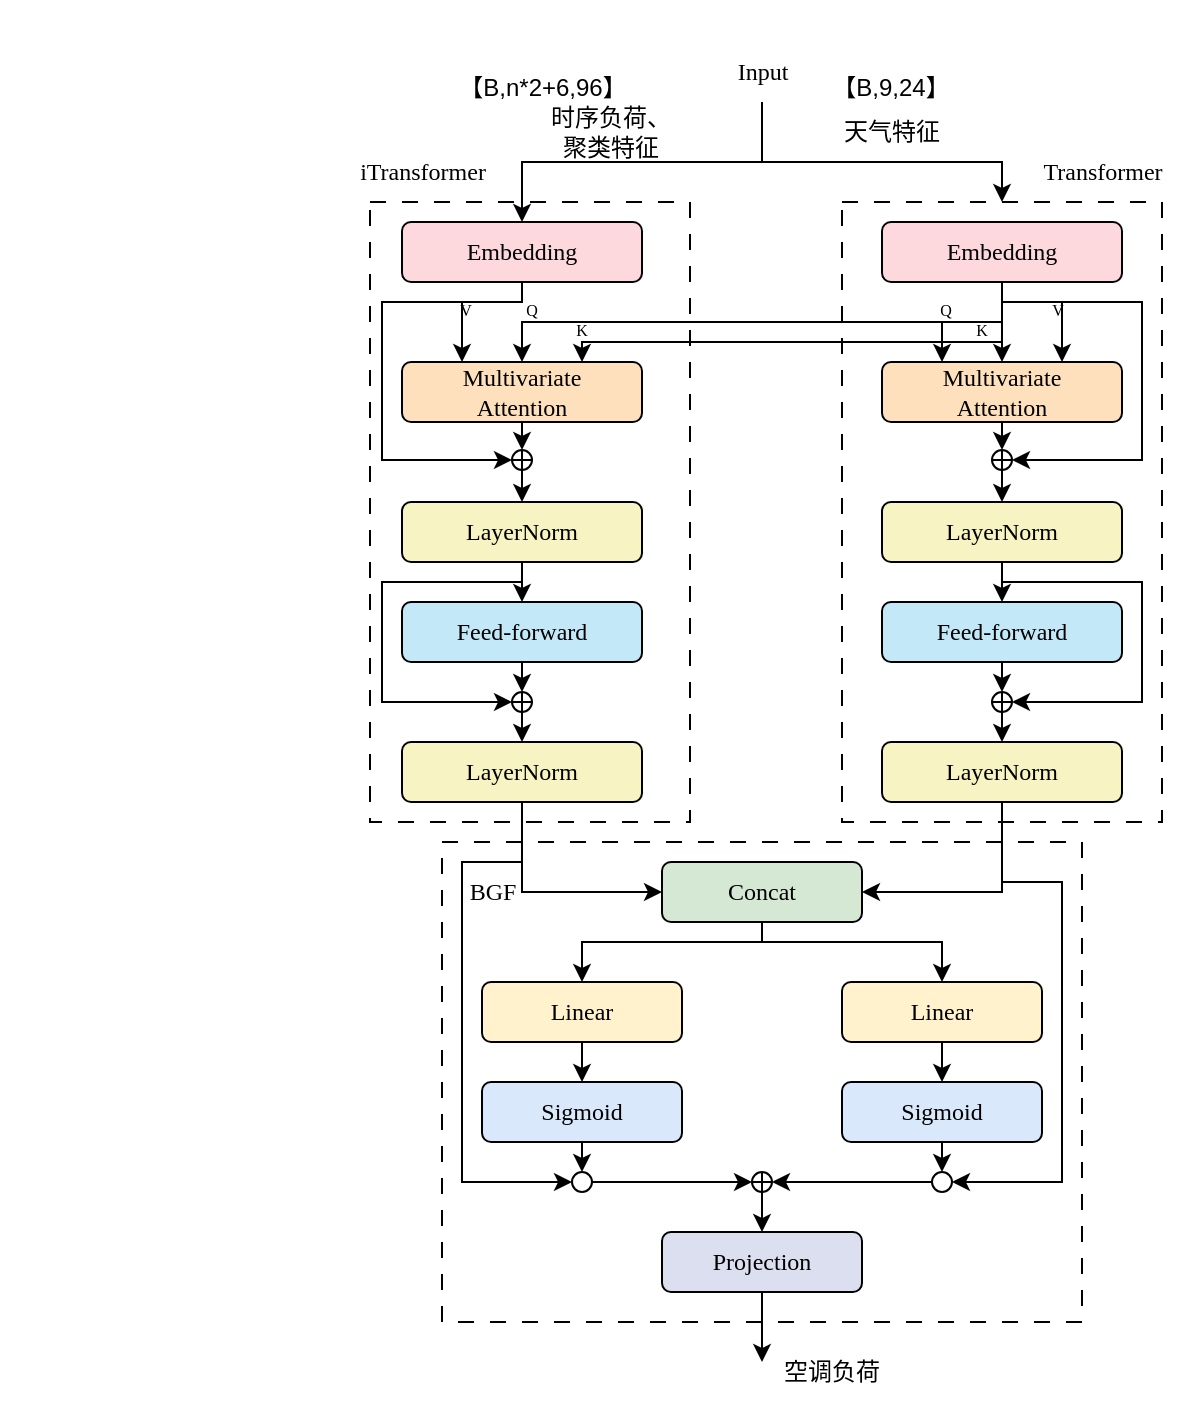 <mxfile version="27.0.9">
  <diagram name="第 1 页" id="uf2G0VHoQpsLAO8b5Om1">
    <mxGraphModel dx="1684" dy="1024" grid="1" gridSize="10" guides="1" tooltips="1" connect="1" arrows="1" fold="1" page="1" pageScale="1" pageWidth="827" pageHeight="1169" math="0" shadow="0">
      <root>
        <mxCell id="0" />
        <mxCell id="1" parent="0" />
        <mxCell id="N_VXpAQUlRJcOLDXrWf4-64" value="" style="rounded=0;whiteSpace=wrap;html=1;fillColor=none;dashed=1;dashPattern=8 8;fontFamily=Times New Roman;" vertex="1" parent="1">
          <mxGeometry x="220" y="420" width="320" height="240" as="geometry" />
        </mxCell>
        <mxCell id="N_VXpAQUlRJcOLDXrWf4-4" value="" style="rounded=0;whiteSpace=wrap;html=1;fillColor=none;dashed=1;dashPattern=8 8;fontFamily=Times New Roman;" vertex="1" parent="1">
          <mxGeometry x="184" y="100" width="160" height="310" as="geometry" />
        </mxCell>
        <mxCell id="N_VXpAQUlRJcOLDXrWf4-1" value="Embedding" style="rounded=1;whiteSpace=wrap;html=1;fillColor=light-dark(#fdd8dc, #ededed);fontFamily=Times New Roman;" vertex="1" parent="1">
          <mxGeometry x="200" y="110" width="120" height="30" as="geometry" />
        </mxCell>
        <mxCell id="N_VXpAQUlRJcOLDXrWf4-2" value="" style="endArrow=classic;html=1;rounded=0;entryX=0.5;entryY=0;entryDx=0;entryDy=0;fontFamily=Times New Roman;" edge="1" parent="1" target="N_VXpAQUlRJcOLDXrWf4-1">
          <mxGeometry width="50" height="50" relative="1" as="geometry">
            <mxPoint x="380" y="50" as="sourcePoint" />
            <mxPoint x="350" y="110" as="targetPoint" />
            <Array as="points">
              <mxPoint x="380" y="80" />
              <mxPoint x="320" y="80" />
              <mxPoint x="260" y="80" />
            </Array>
          </mxGeometry>
        </mxCell>
        <mxCell id="N_VXpAQUlRJcOLDXrWf4-12" value="Multivariate&lt;div&gt;Attention&lt;/div&gt;" style="rounded=1;whiteSpace=wrap;html=1;fillColor=light-dark(#ffe0bd, #ededed);fontFamily=Times New Roman;" vertex="1" parent="1">
          <mxGeometry x="200" y="180" width="120" height="30" as="geometry" />
        </mxCell>
        <mxCell id="N_VXpAQUlRJcOLDXrWf4-17" value="" style="endArrow=classic;html=1;rounded=0;entryX=0.25;entryY=0;entryDx=0;entryDy=0;fontFamily=Times New Roman;" edge="1" parent="1" target="N_VXpAQUlRJcOLDXrWf4-12">
          <mxGeometry width="50" height="50" relative="1" as="geometry">
            <mxPoint x="260" y="140" as="sourcePoint" />
            <mxPoint x="340" y="210" as="targetPoint" />
            <Array as="points">
              <mxPoint x="260" y="150" />
              <mxPoint x="250" y="150" />
              <mxPoint x="230" y="150" />
            </Array>
          </mxGeometry>
        </mxCell>
        <mxCell id="N_VXpAQUlRJcOLDXrWf4-18" value="&lt;span style=&quot;font-size: 8px;&quot;&gt;V&lt;/span&gt;" style="text;html=1;align=center;verticalAlign=middle;whiteSpace=wrap;rounded=0;fontFamily=Times New Roman;" vertex="1" parent="1">
          <mxGeometry x="227" y="148" width="10" height="10" as="geometry" />
        </mxCell>
        <mxCell id="N_VXpAQUlRJcOLDXrWf4-19" value="&lt;span style=&quot;font-size: 8px;&quot;&gt;K&lt;/span&gt;" style="text;html=1;align=center;verticalAlign=middle;whiteSpace=wrap;rounded=0;fontFamily=Times New Roman;" vertex="1" parent="1">
          <mxGeometry x="285" y="158" width="10" height="10" as="geometry" />
        </mxCell>
        <mxCell id="N_VXpAQUlRJcOLDXrWf4-20" value="&lt;font style=&quot;font-size: 8px;&quot;&gt;Q&lt;/font&gt;" style="text;html=1;align=center;verticalAlign=middle;whiteSpace=wrap;rounded=0;fontFamily=Times New Roman;" vertex="1" parent="1">
          <mxGeometry x="260" y="148" width="10" height="10" as="geometry" />
        </mxCell>
        <mxCell id="N_VXpAQUlRJcOLDXrWf4-21" value="LayerNorm" style="rounded=1;whiteSpace=wrap;html=1;fillColor=light-dark(#f7f3c2, #ededed);fontFamily=Times New Roman;" vertex="1" parent="1">
          <mxGeometry x="200" y="250" width="120" height="30" as="geometry" />
        </mxCell>
        <mxCell id="N_VXpAQUlRJcOLDXrWf4-25" value="" style="group;fontFamily=Times New Roman;" vertex="1" connectable="0" parent="1">
          <mxGeometry x="255" y="224" width="10" height="10" as="geometry" />
        </mxCell>
        <mxCell id="N_VXpAQUlRJcOLDXrWf4-22" value="" style="ellipse;whiteSpace=wrap;html=1;aspect=fixed;fillColor=none;fontFamily=Times New Roman;" vertex="1" parent="N_VXpAQUlRJcOLDXrWf4-25">
          <mxGeometry width="10" height="10" as="geometry" />
        </mxCell>
        <mxCell id="N_VXpAQUlRJcOLDXrWf4-23" value="" style="endArrow=none;html=1;rounded=0;exitX=0;exitY=0.5;exitDx=0;exitDy=0;fontFamily=Times New Roman;" edge="1" parent="N_VXpAQUlRJcOLDXrWf4-25" source="N_VXpAQUlRJcOLDXrWf4-22">
          <mxGeometry width="50" height="50" relative="1" as="geometry">
            <mxPoint x="62.5" y="20" as="sourcePoint" />
            <mxPoint x="10" y="5" as="targetPoint" />
          </mxGeometry>
        </mxCell>
        <mxCell id="N_VXpAQUlRJcOLDXrWf4-24" value="" style="endArrow=none;html=1;rounded=0;entryX=0.5;entryY=0;entryDx=0;entryDy=0;exitX=0.5;exitY=1;exitDx=0;exitDy=0;fontFamily=Times New Roman;" edge="1" parent="N_VXpAQUlRJcOLDXrWf4-25" source="N_VXpAQUlRJcOLDXrWf4-22" target="N_VXpAQUlRJcOLDXrWf4-22">
          <mxGeometry width="50" height="50" relative="1" as="geometry">
            <mxPoint x="62.5" y="20" as="sourcePoint" />
            <mxPoint x="75" y="7.5" as="targetPoint" />
          </mxGeometry>
        </mxCell>
        <mxCell id="N_VXpAQUlRJcOLDXrWf4-26" value="" style="endArrow=classic;html=1;rounded=0;exitX=0.5;exitY=1;exitDx=0;exitDy=0;entryX=0.5;entryY=0;entryDx=0;entryDy=0;fontFamily=Times New Roman;" edge="1" parent="1" source="N_VXpAQUlRJcOLDXrWf4-12" target="N_VXpAQUlRJcOLDXrWf4-22">
          <mxGeometry width="50" height="50" relative="1" as="geometry">
            <mxPoint x="290" y="260" as="sourcePoint" />
            <mxPoint x="340" y="210" as="targetPoint" />
          </mxGeometry>
        </mxCell>
        <mxCell id="N_VXpAQUlRJcOLDXrWf4-27" value="" style="endArrow=classic;html=1;rounded=0;exitX=0.5;exitY=1;exitDx=0;exitDy=0;entryX=0.5;entryY=0;entryDx=0;entryDy=0;fontFamily=Times New Roman;" edge="1" parent="1" source="N_VXpAQUlRJcOLDXrWf4-22" target="N_VXpAQUlRJcOLDXrWf4-21">
          <mxGeometry width="50" height="50" relative="1" as="geometry">
            <mxPoint x="290" y="260" as="sourcePoint" />
            <mxPoint x="340" y="210" as="targetPoint" />
          </mxGeometry>
        </mxCell>
        <mxCell id="N_VXpAQUlRJcOLDXrWf4-28" value="" style="endArrow=classic;html=1;rounded=0;entryX=0;entryY=0.5;entryDx=0;entryDy=0;fontFamily=Times New Roman;" edge="1" parent="1" target="N_VXpAQUlRJcOLDXrWf4-22">
          <mxGeometry width="50" height="50" relative="1" as="geometry">
            <mxPoint x="260" y="140" as="sourcePoint" />
            <mxPoint x="340" y="210" as="targetPoint" />
            <Array as="points">
              <mxPoint x="260" y="150" />
              <mxPoint x="190" y="150" />
              <mxPoint x="190" y="229" />
            </Array>
          </mxGeometry>
        </mxCell>
        <mxCell id="N_VXpAQUlRJcOLDXrWf4-29" value="Feed-forward" style="rounded=1;whiteSpace=wrap;html=1;fillColor=light-dark(#c3e8f8, #ededed);fontFamily=Times New Roman;" vertex="1" parent="1">
          <mxGeometry x="200" y="300" width="120" height="30" as="geometry" />
        </mxCell>
        <mxCell id="N_VXpAQUlRJcOLDXrWf4-30" value="LayerNorm" style="rounded=1;whiteSpace=wrap;html=1;fillColor=light-dark(#f7f3c2, #ededed);fontFamily=Times New Roman;" vertex="1" parent="1">
          <mxGeometry x="200" y="370" width="120" height="30" as="geometry" />
        </mxCell>
        <mxCell id="N_VXpAQUlRJcOLDXrWf4-31" value="" style="endArrow=classic;html=1;rounded=0;exitX=0.5;exitY=1;exitDx=0;exitDy=0;fontFamily=Times New Roman;" edge="1" parent="1" source="N_VXpAQUlRJcOLDXrWf4-21" target="N_VXpAQUlRJcOLDXrWf4-29">
          <mxGeometry width="50" height="50" relative="1" as="geometry">
            <mxPoint x="290" y="260" as="sourcePoint" />
            <mxPoint x="340" y="210" as="targetPoint" />
          </mxGeometry>
        </mxCell>
        <mxCell id="N_VXpAQUlRJcOLDXrWf4-34" value="" style="group;fontFamily=Times New Roman;" vertex="1" connectable="0" parent="1">
          <mxGeometry x="255" y="345" width="10" height="10" as="geometry" />
        </mxCell>
        <mxCell id="N_VXpAQUlRJcOLDXrWf4-35" value="" style="ellipse;whiteSpace=wrap;html=1;aspect=fixed;fillColor=none;fontFamily=Times New Roman;" vertex="1" parent="N_VXpAQUlRJcOLDXrWf4-34">
          <mxGeometry width="10" height="10" as="geometry" />
        </mxCell>
        <mxCell id="N_VXpAQUlRJcOLDXrWf4-36" value="" style="endArrow=none;html=1;rounded=0;exitX=0;exitY=0.5;exitDx=0;exitDy=0;fontFamily=Times New Roman;" edge="1" parent="N_VXpAQUlRJcOLDXrWf4-34" source="N_VXpAQUlRJcOLDXrWf4-35">
          <mxGeometry width="50" height="50" relative="1" as="geometry">
            <mxPoint x="62.5" y="20" as="sourcePoint" />
            <mxPoint x="10" y="5" as="targetPoint" />
          </mxGeometry>
        </mxCell>
        <mxCell id="N_VXpAQUlRJcOLDXrWf4-37" value="" style="endArrow=none;html=1;rounded=0;entryX=0.5;entryY=0;entryDx=0;entryDy=0;exitX=0.5;exitY=1;exitDx=0;exitDy=0;fontFamily=Times New Roman;" edge="1" parent="N_VXpAQUlRJcOLDXrWf4-34" source="N_VXpAQUlRJcOLDXrWf4-35" target="N_VXpAQUlRJcOLDXrWf4-35">
          <mxGeometry width="50" height="50" relative="1" as="geometry">
            <mxPoint x="62.5" y="20" as="sourcePoint" />
            <mxPoint x="75" y="7.5" as="targetPoint" />
          </mxGeometry>
        </mxCell>
        <mxCell id="N_VXpAQUlRJcOLDXrWf4-39" value="" style="endArrow=classic;html=1;rounded=0;entryX=0.5;entryY=0;entryDx=0;entryDy=0;exitX=0.5;exitY=1;exitDx=0;exitDy=0;fontFamily=Times New Roman;" edge="1" parent="1" source="N_VXpAQUlRJcOLDXrWf4-35" target="N_VXpAQUlRJcOLDXrWf4-30">
          <mxGeometry width="50" height="50" relative="1" as="geometry">
            <mxPoint x="260" y="360" as="sourcePoint" />
            <mxPoint x="260" y="360" as="targetPoint" />
          </mxGeometry>
        </mxCell>
        <mxCell id="N_VXpAQUlRJcOLDXrWf4-45" value="" style="endArrow=classic;html=1;rounded=0;entryX=0.5;entryY=0;entryDx=0;entryDy=0;exitX=0.5;exitY=1;exitDx=0;exitDy=0;fontFamily=Times New Roman;" edge="1" parent="1" source="N_VXpAQUlRJcOLDXrWf4-29" target="N_VXpAQUlRJcOLDXrWf4-35">
          <mxGeometry width="50" height="50" relative="1" as="geometry">
            <mxPoint x="340" y="350" as="sourcePoint" />
            <mxPoint x="340" y="365" as="targetPoint" />
          </mxGeometry>
        </mxCell>
        <mxCell id="N_VXpAQUlRJcOLDXrWf4-46" value="" style="endArrow=classic;html=1;rounded=0;exitX=0.5;exitY=1;exitDx=0;exitDy=0;entryX=0;entryY=0.5;entryDx=0;entryDy=0;fontFamily=Times New Roman;" edge="1" parent="1" source="N_VXpAQUlRJcOLDXrWf4-21" target="N_VXpAQUlRJcOLDXrWf4-35">
          <mxGeometry width="50" height="50" relative="1" as="geometry">
            <mxPoint x="210" y="310" as="sourcePoint" />
            <mxPoint x="260" y="260" as="targetPoint" />
            <Array as="points">
              <mxPoint x="260" y="290" />
              <mxPoint x="190" y="290" />
              <mxPoint x="190" y="350" />
            </Array>
          </mxGeometry>
        </mxCell>
        <mxCell id="N_VXpAQUlRJcOLDXrWf4-48" value="Concat" style="rounded=1;whiteSpace=wrap;html=1;fillColor=#d5e8d4;fontFamily=Times New Roman;strokeColor=#000000;" vertex="1" parent="1">
          <mxGeometry x="330" y="430" width="100" height="30" as="geometry" />
        </mxCell>
        <mxCell id="N_VXpAQUlRJcOLDXrWf4-49" value="" style="endArrow=classic;html=1;rounded=0;exitX=0.5;exitY=1;exitDx=0;exitDy=0;entryX=0;entryY=0.5;entryDx=0;entryDy=0;" edge="1" parent="1" source="N_VXpAQUlRJcOLDXrWf4-30" target="N_VXpAQUlRJcOLDXrWf4-48">
          <mxGeometry width="50" height="50" relative="1" as="geometry">
            <mxPoint x="240" y="300" as="sourcePoint" />
            <mxPoint x="290" y="250" as="targetPoint" />
            <Array as="points">
              <mxPoint x="260" y="445" />
            </Array>
          </mxGeometry>
        </mxCell>
        <mxCell id="N_VXpAQUlRJcOLDXrWf4-50" value="Linear" style="rounded=1;whiteSpace=wrap;html=1;fillColor=#fff2cc;fontFamily=Times New Roman;strokeColor=#000000;" vertex="1" parent="1">
          <mxGeometry x="240" y="490" width="100" height="30" as="geometry" />
        </mxCell>
        <mxCell id="N_VXpAQUlRJcOLDXrWf4-52" value="Sigmoid" style="rounded=1;whiteSpace=wrap;html=1;fillColor=#dae8fc;fontFamily=Times New Roman;strokeColor=#000000;" vertex="1" parent="1">
          <mxGeometry x="240" y="540" width="100" height="30" as="geometry" />
        </mxCell>
        <mxCell id="N_VXpAQUlRJcOLDXrWf4-53" value="Projection" style="rounded=1;whiteSpace=wrap;html=1;fillColor=#DCDFEF;fontFamily=Times New Roman;strokeColor=#000000;" vertex="1" parent="1">
          <mxGeometry x="330" y="615" width="100" height="30" as="geometry" />
        </mxCell>
        <mxCell id="N_VXpAQUlRJcOLDXrWf4-55" value="" style="endArrow=classic;html=1;rounded=0;exitX=0.5;exitY=1;exitDx=0;exitDy=0;entryX=0.5;entryY=0;entryDx=0;entryDy=0;" edge="1" parent="1" source="N_VXpAQUlRJcOLDXrWf4-48" target="N_VXpAQUlRJcOLDXrWf4-50">
          <mxGeometry width="50" height="50" relative="1" as="geometry">
            <mxPoint x="400" y="430" as="sourcePoint" />
            <mxPoint x="470" y="475" as="targetPoint" />
            <Array as="points">
              <mxPoint x="380" y="470" />
              <mxPoint x="290" y="470" />
            </Array>
          </mxGeometry>
        </mxCell>
        <mxCell id="N_VXpAQUlRJcOLDXrWf4-56" value="" style="endArrow=classic;html=1;rounded=0;exitX=0.5;exitY=1;exitDx=0;exitDy=0;entryX=0.5;entryY=0;entryDx=0;entryDy=0;" edge="1" parent="1" source="N_VXpAQUlRJcOLDXrWf4-50" target="N_VXpAQUlRJcOLDXrWf4-52">
          <mxGeometry width="50" height="50" relative="1" as="geometry">
            <mxPoint x="160" y="640" as="sourcePoint" />
            <mxPoint x="210" y="590" as="targetPoint" />
          </mxGeometry>
        </mxCell>
        <mxCell id="N_VXpAQUlRJcOLDXrWf4-59" value="" style="ellipse;whiteSpace=wrap;html=1;aspect=fixed;" vertex="1" parent="1">
          <mxGeometry x="NaN" y="NaN" width="NaN" height="20" as="geometry" />
        </mxCell>
        <mxCell id="N_VXpAQUlRJcOLDXrWf4-62" value="" style="ellipse;whiteSpace=wrap;html=1;aspect=fixed;fillColor=none;fontFamily=Times New Roman;" vertex="1" parent="1">
          <mxGeometry x="285" y="585" width="10" height="10" as="geometry" />
        </mxCell>
        <mxCell id="N_VXpAQUlRJcOLDXrWf4-65" value="" style="endArrow=classic;html=1;rounded=0;exitX=0.5;exitY=1;exitDx=0;exitDy=0;entryX=0.5;entryY=0;entryDx=0;entryDy=0;" edge="1" parent="1" source="N_VXpAQUlRJcOLDXrWf4-52" target="N_VXpAQUlRJcOLDXrWf4-62">
          <mxGeometry width="50" height="50" relative="1" as="geometry">
            <mxPoint x="270" y="660" as="sourcePoint" />
            <mxPoint x="320" y="610" as="targetPoint" />
          </mxGeometry>
        </mxCell>
        <mxCell id="N_VXpAQUlRJcOLDXrWf4-66" value="" style="endArrow=classic;html=1;rounded=0;exitX=0.5;exitY=1;exitDx=0;exitDy=0;entryX=0;entryY=0.5;entryDx=0;entryDy=0;" edge="1" parent="1" source="N_VXpAQUlRJcOLDXrWf4-30" target="N_VXpAQUlRJcOLDXrWf4-62">
          <mxGeometry width="50" height="50" relative="1" as="geometry">
            <mxPoint x="120" y="550" as="sourcePoint" />
            <mxPoint x="170" y="500" as="targetPoint" />
            <Array as="points">
              <mxPoint x="260" y="430" />
              <mxPoint x="230" y="430" />
              <mxPoint x="230" y="590" />
            </Array>
          </mxGeometry>
        </mxCell>
        <mxCell id="N_VXpAQUlRJcOLDXrWf4-67" value="" style="endArrow=classic;html=1;rounded=0;entryX=0;entryY=0.5;entryDx=0;entryDy=0;exitX=1;exitY=0.5;exitDx=0;exitDy=0;" edge="1" parent="1" source="N_VXpAQUlRJcOLDXrWf4-62" target="N_VXpAQUlRJcOLDXrWf4-69">
          <mxGeometry width="50" height="50" relative="1" as="geometry">
            <mxPoint x="150" y="650" as="sourcePoint" />
            <mxPoint x="200" y="600" as="targetPoint" />
            <Array as="points">
              <mxPoint x="340" y="590" />
            </Array>
          </mxGeometry>
        </mxCell>
        <mxCell id="N_VXpAQUlRJcOLDXrWf4-68" value="" style="group;fontFamily=Times New Roman;" vertex="1" connectable="0" parent="1">
          <mxGeometry x="375" y="585" width="10" height="10" as="geometry" />
        </mxCell>
        <mxCell id="N_VXpAQUlRJcOLDXrWf4-69" value="" style="ellipse;whiteSpace=wrap;html=1;aspect=fixed;fillColor=none;fontFamily=Times New Roman;" vertex="1" parent="N_VXpAQUlRJcOLDXrWf4-68">
          <mxGeometry width="10" height="10" as="geometry" />
        </mxCell>
        <mxCell id="N_VXpAQUlRJcOLDXrWf4-70" value="" style="endArrow=none;html=1;rounded=0;exitX=0;exitY=0.5;exitDx=0;exitDy=0;fontFamily=Times New Roman;" edge="1" parent="N_VXpAQUlRJcOLDXrWf4-68" source="N_VXpAQUlRJcOLDXrWf4-69">
          <mxGeometry width="50" height="50" relative="1" as="geometry">
            <mxPoint x="62.5" y="20" as="sourcePoint" />
            <mxPoint x="10" y="5" as="targetPoint" />
          </mxGeometry>
        </mxCell>
        <mxCell id="N_VXpAQUlRJcOLDXrWf4-71" value="" style="endArrow=none;html=1;rounded=0;entryX=0.5;entryY=0;entryDx=0;entryDy=0;exitX=0.5;exitY=1;exitDx=0;exitDy=0;fontFamily=Times New Roman;" edge="1" parent="N_VXpAQUlRJcOLDXrWf4-68" source="N_VXpAQUlRJcOLDXrWf4-69" target="N_VXpAQUlRJcOLDXrWf4-69">
          <mxGeometry width="50" height="50" relative="1" as="geometry">
            <mxPoint x="62.5" y="20" as="sourcePoint" />
            <mxPoint x="75" y="7.5" as="targetPoint" />
          </mxGeometry>
        </mxCell>
        <mxCell id="N_VXpAQUlRJcOLDXrWf4-72" value="" style="endArrow=classic;html=1;rounded=0;exitX=0.5;exitY=1;exitDx=0;exitDy=0;" edge="1" parent="1" source="N_VXpAQUlRJcOLDXrWf4-69" target="N_VXpAQUlRJcOLDXrWf4-53">
          <mxGeometry width="50" height="50" relative="1" as="geometry">
            <mxPoint x="110" y="650" as="sourcePoint" />
            <mxPoint x="160" y="600" as="targetPoint" />
          </mxGeometry>
        </mxCell>
        <mxCell id="N_VXpAQUlRJcOLDXrWf4-73" value="Input" style="text;html=1;align=center;verticalAlign=middle;resizable=0;points=[];autosize=1;strokeColor=none;fillColor=none;fontFamily=Times New Roman;" vertex="1" parent="1">
          <mxGeometry x="355" y="20" width="50" height="30" as="geometry" />
        </mxCell>
        <mxCell id="N_VXpAQUlRJcOLDXrWf4-74" value="" style="rounded=0;whiteSpace=wrap;html=1;fillColor=none;dashed=1;dashPattern=8 8;fontFamily=Times New Roman;" vertex="1" parent="1">
          <mxGeometry x="420" y="100" width="160" height="310" as="geometry" />
        </mxCell>
        <mxCell id="N_VXpAQUlRJcOLDXrWf4-75" value="" style="edgeStyle=orthogonalEdgeStyle;rounded=0;orthogonalLoop=1;jettySize=auto;html=1;fontFamily=Times New Roman;" edge="1" parent="1" source="N_VXpAQUlRJcOLDXrWf4-76" target="N_VXpAQUlRJcOLDXrWf4-77">
          <mxGeometry relative="1" as="geometry" />
        </mxCell>
        <mxCell id="N_VXpAQUlRJcOLDXrWf4-76" value="Embedding" style="rounded=1;whiteSpace=wrap;html=1;fillColor=light-dark(#fdd8dc, #ededed);fontFamily=Times New Roman;" vertex="1" parent="1">
          <mxGeometry x="440" y="110" width="120" height="30" as="geometry" />
        </mxCell>
        <mxCell id="N_VXpAQUlRJcOLDXrWf4-77" value="Multivariate&lt;div&gt;Attention&lt;/div&gt;" style="rounded=1;whiteSpace=wrap;html=1;fillColor=light-dark(#ffe0bd, #ededed);fontFamily=Times New Roman;" vertex="1" parent="1">
          <mxGeometry x="440" y="180" width="120" height="30" as="geometry" />
        </mxCell>
        <mxCell id="N_VXpAQUlRJcOLDXrWf4-78" value="" style="endArrow=classic;html=1;rounded=0;entryX=0.75;entryY=0;entryDx=0;entryDy=0;fontFamily=Times New Roman;" edge="1" parent="1" target="N_VXpAQUlRJcOLDXrWf4-77">
          <mxGeometry width="50" height="50" relative="1" as="geometry">
            <mxPoint x="500" y="140" as="sourcePoint" />
            <mxPoint x="580" y="210" as="targetPoint" />
            <Array as="points">
              <mxPoint x="500" y="150" />
              <mxPoint x="510" y="150" />
              <mxPoint x="520" y="150" />
              <mxPoint x="530" y="150" />
              <mxPoint x="530" y="160" />
            </Array>
          </mxGeometry>
        </mxCell>
        <mxCell id="N_VXpAQUlRJcOLDXrWf4-79" value="" style="endArrow=classic;html=1;rounded=0;entryX=0.5;entryY=0;entryDx=0;entryDy=0;fontFamily=Times New Roman;" edge="1" parent="1" target="N_VXpAQUlRJcOLDXrWf4-12">
          <mxGeometry width="50" height="50" relative="1" as="geometry">
            <mxPoint x="500" y="140" as="sourcePoint" />
            <mxPoint x="580" y="210" as="targetPoint" />
            <Array as="points">
              <mxPoint x="500" y="160" />
              <mxPoint x="470" y="160" />
              <mxPoint x="260" y="160" />
            </Array>
          </mxGeometry>
        </mxCell>
        <mxCell id="N_VXpAQUlRJcOLDXrWf4-80" value="&lt;font style=&quot;font-size: 8px;&quot;&gt;Q&lt;/font&gt;" style="text;html=1;align=center;verticalAlign=middle;whiteSpace=wrap;rounded=0;fontFamily=Times New Roman;" vertex="1" parent="1">
          <mxGeometry x="467" y="148" width="10" height="10" as="geometry" />
        </mxCell>
        <mxCell id="N_VXpAQUlRJcOLDXrWf4-81" value="&lt;span style=&quot;font-size: 8px;&quot;&gt;K&lt;/span&gt;" style="text;html=1;align=center;verticalAlign=middle;whiteSpace=wrap;rounded=0;fontFamily=Times New Roman;" vertex="1" parent="1">
          <mxGeometry x="485" y="158" width="10" height="10" as="geometry" />
        </mxCell>
        <mxCell id="N_VXpAQUlRJcOLDXrWf4-82" value="&lt;font style=&quot;font-size: 8px;&quot;&gt;V&lt;/font&gt;" style="text;html=1;align=center;verticalAlign=middle;whiteSpace=wrap;rounded=0;fontFamily=Times New Roman;" vertex="1" parent="1">
          <mxGeometry x="523" y="148" width="10" height="10" as="geometry" />
        </mxCell>
        <mxCell id="N_VXpAQUlRJcOLDXrWf4-83" value="LayerNorm" style="rounded=1;whiteSpace=wrap;html=1;fillColor=light-dark(#f7f3c2, #ededed);fontFamily=Times New Roman;" vertex="1" parent="1">
          <mxGeometry x="440" y="250" width="120" height="30" as="geometry" />
        </mxCell>
        <mxCell id="N_VXpAQUlRJcOLDXrWf4-84" value="" style="group;fontFamily=Times New Roman;" vertex="1" connectable="0" parent="1">
          <mxGeometry x="495" y="224" width="10" height="10" as="geometry" />
        </mxCell>
        <mxCell id="N_VXpAQUlRJcOLDXrWf4-85" value="" style="ellipse;whiteSpace=wrap;html=1;aspect=fixed;fillColor=none;fontFamily=Times New Roman;" vertex="1" parent="N_VXpAQUlRJcOLDXrWf4-84">
          <mxGeometry width="10" height="10" as="geometry" />
        </mxCell>
        <mxCell id="N_VXpAQUlRJcOLDXrWf4-86" value="" style="endArrow=none;html=1;rounded=0;exitX=0;exitY=0.5;exitDx=0;exitDy=0;fontFamily=Times New Roman;" edge="1" parent="N_VXpAQUlRJcOLDXrWf4-84" source="N_VXpAQUlRJcOLDXrWf4-85">
          <mxGeometry width="50" height="50" relative="1" as="geometry">
            <mxPoint x="62.5" y="20" as="sourcePoint" />
            <mxPoint x="10" y="5" as="targetPoint" />
          </mxGeometry>
        </mxCell>
        <mxCell id="N_VXpAQUlRJcOLDXrWf4-87" value="" style="endArrow=none;html=1;rounded=0;entryX=0.5;entryY=0;entryDx=0;entryDy=0;exitX=0.5;exitY=1;exitDx=0;exitDy=0;fontFamily=Times New Roman;" edge="1" parent="N_VXpAQUlRJcOLDXrWf4-84" source="N_VXpAQUlRJcOLDXrWf4-85" target="N_VXpAQUlRJcOLDXrWf4-85">
          <mxGeometry width="50" height="50" relative="1" as="geometry">
            <mxPoint x="62.5" y="20" as="sourcePoint" />
            <mxPoint x="75" y="7.5" as="targetPoint" />
          </mxGeometry>
        </mxCell>
        <mxCell id="N_VXpAQUlRJcOLDXrWf4-88" value="" style="endArrow=classic;html=1;rounded=0;exitX=0.5;exitY=1;exitDx=0;exitDy=0;entryX=0.5;entryY=0;entryDx=0;entryDy=0;fontFamily=Times New Roman;" edge="1" parent="1" source="N_VXpAQUlRJcOLDXrWf4-77" target="N_VXpAQUlRJcOLDXrWf4-85">
          <mxGeometry width="50" height="50" relative="1" as="geometry">
            <mxPoint x="530" y="260" as="sourcePoint" />
            <mxPoint x="580" y="210" as="targetPoint" />
          </mxGeometry>
        </mxCell>
        <mxCell id="N_VXpAQUlRJcOLDXrWf4-89" value="" style="endArrow=classic;html=1;rounded=0;exitX=0.5;exitY=1;exitDx=0;exitDy=0;entryX=0.5;entryY=0;entryDx=0;entryDy=0;fontFamily=Times New Roman;" edge="1" parent="1" source="N_VXpAQUlRJcOLDXrWf4-85" target="N_VXpAQUlRJcOLDXrWf4-83">
          <mxGeometry width="50" height="50" relative="1" as="geometry">
            <mxPoint x="530" y="260" as="sourcePoint" />
            <mxPoint x="580" y="210" as="targetPoint" />
          </mxGeometry>
        </mxCell>
        <mxCell id="N_VXpAQUlRJcOLDXrWf4-90" value="" style="endArrow=classic;html=1;rounded=0;fontFamily=Times New Roman;entryX=1;entryY=0.5;entryDx=0;entryDy=0;" edge="1" parent="1" target="N_VXpAQUlRJcOLDXrWf4-85">
          <mxGeometry width="50" height="50" relative="1" as="geometry">
            <mxPoint x="500" y="140" as="sourcePoint" />
            <mxPoint x="510" y="229" as="targetPoint" />
            <Array as="points">
              <mxPoint x="500" y="150" />
              <mxPoint x="570" y="150" />
              <mxPoint x="570" y="190" />
              <mxPoint x="570" y="229" />
            </Array>
          </mxGeometry>
        </mxCell>
        <mxCell id="N_VXpAQUlRJcOLDXrWf4-91" value="Feed-forward" style="rounded=1;whiteSpace=wrap;html=1;fillColor=light-dark(#c3e8f8, #ededed);fontFamily=Times New Roman;" vertex="1" parent="1">
          <mxGeometry x="440" y="300" width="120" height="30" as="geometry" />
        </mxCell>
        <mxCell id="N_VXpAQUlRJcOLDXrWf4-92" value="LayerNorm" style="rounded=1;whiteSpace=wrap;html=1;fillColor=light-dark(#f7f3c2, #ededed);fontFamily=Times New Roman;" vertex="1" parent="1">
          <mxGeometry x="440" y="370" width="120" height="30" as="geometry" />
        </mxCell>
        <mxCell id="N_VXpAQUlRJcOLDXrWf4-93" value="" style="endArrow=classic;html=1;rounded=0;exitX=0.5;exitY=1;exitDx=0;exitDy=0;fontFamily=Times New Roman;" edge="1" parent="1" source="N_VXpAQUlRJcOLDXrWf4-83" target="N_VXpAQUlRJcOLDXrWf4-91">
          <mxGeometry width="50" height="50" relative="1" as="geometry">
            <mxPoint x="530" y="260" as="sourcePoint" />
            <mxPoint x="580" y="210" as="targetPoint" />
          </mxGeometry>
        </mxCell>
        <mxCell id="N_VXpAQUlRJcOLDXrWf4-94" value="" style="group;fontFamily=Times New Roman;" vertex="1" connectable="0" parent="1">
          <mxGeometry x="495" y="345" width="10" height="10" as="geometry" />
        </mxCell>
        <mxCell id="N_VXpAQUlRJcOLDXrWf4-95" value="" style="ellipse;whiteSpace=wrap;html=1;aspect=fixed;fillColor=none;fontFamily=Times New Roman;" vertex="1" parent="N_VXpAQUlRJcOLDXrWf4-94">
          <mxGeometry width="10" height="10" as="geometry" />
        </mxCell>
        <mxCell id="N_VXpAQUlRJcOLDXrWf4-96" value="" style="endArrow=none;html=1;rounded=0;exitX=0;exitY=0.5;exitDx=0;exitDy=0;fontFamily=Times New Roman;" edge="1" parent="N_VXpAQUlRJcOLDXrWf4-94" source="N_VXpAQUlRJcOLDXrWf4-95">
          <mxGeometry width="50" height="50" relative="1" as="geometry">
            <mxPoint x="62.5" y="20" as="sourcePoint" />
            <mxPoint x="10" y="5" as="targetPoint" />
          </mxGeometry>
        </mxCell>
        <mxCell id="N_VXpAQUlRJcOLDXrWf4-97" value="" style="endArrow=none;html=1;rounded=0;entryX=0.5;entryY=0;entryDx=0;entryDy=0;exitX=0.5;exitY=1;exitDx=0;exitDy=0;fontFamily=Times New Roman;" edge="1" parent="N_VXpAQUlRJcOLDXrWf4-94" source="N_VXpAQUlRJcOLDXrWf4-95" target="N_VXpAQUlRJcOLDXrWf4-95">
          <mxGeometry width="50" height="50" relative="1" as="geometry">
            <mxPoint x="62.5" y="20" as="sourcePoint" />
            <mxPoint x="75" y="7.5" as="targetPoint" />
          </mxGeometry>
        </mxCell>
        <mxCell id="N_VXpAQUlRJcOLDXrWf4-98" value="" style="endArrow=classic;html=1;rounded=0;entryX=0.5;entryY=0;entryDx=0;entryDy=0;exitX=0.5;exitY=1;exitDx=0;exitDy=0;fontFamily=Times New Roman;" edge="1" parent="1" source="N_VXpAQUlRJcOLDXrWf4-95" target="N_VXpAQUlRJcOLDXrWf4-92">
          <mxGeometry width="50" height="50" relative="1" as="geometry">
            <mxPoint x="500" y="360" as="sourcePoint" />
            <mxPoint x="500" y="360" as="targetPoint" />
          </mxGeometry>
        </mxCell>
        <mxCell id="N_VXpAQUlRJcOLDXrWf4-99" value="" style="endArrow=classic;html=1;rounded=0;entryX=0.5;entryY=0;entryDx=0;entryDy=0;exitX=0.5;exitY=1;exitDx=0;exitDy=0;fontFamily=Times New Roman;" edge="1" parent="1" source="N_VXpAQUlRJcOLDXrWf4-91" target="N_VXpAQUlRJcOLDXrWf4-95">
          <mxGeometry width="50" height="50" relative="1" as="geometry">
            <mxPoint x="580" y="350" as="sourcePoint" />
            <mxPoint x="580" y="365" as="targetPoint" />
          </mxGeometry>
        </mxCell>
        <mxCell id="N_VXpAQUlRJcOLDXrWf4-100" value="" style="endArrow=classic;html=1;rounded=0;exitX=0.5;exitY=1;exitDx=0;exitDy=0;fontFamily=Times New Roman;entryX=1;entryY=0.5;entryDx=0;entryDy=0;" edge="1" parent="1" source="N_VXpAQUlRJcOLDXrWf4-83" target="N_VXpAQUlRJcOLDXrWf4-95">
          <mxGeometry width="50" height="50" relative="1" as="geometry">
            <mxPoint x="450" y="310" as="sourcePoint" />
            <mxPoint x="510" y="350" as="targetPoint" />
            <Array as="points">
              <mxPoint x="500" y="290" />
              <mxPoint x="570" y="290" />
              <mxPoint x="570" y="320" />
              <mxPoint x="570" y="350" />
            </Array>
          </mxGeometry>
        </mxCell>
        <mxCell id="N_VXpAQUlRJcOLDXrWf4-102" value="" style="endArrow=classic;html=1;rounded=0;exitX=0.5;exitY=1;exitDx=0;exitDy=0;entryX=1;entryY=0.5;entryDx=0;entryDy=0;" edge="1" parent="1" source="N_VXpAQUlRJcOLDXrWf4-92" target="N_VXpAQUlRJcOLDXrWf4-48">
          <mxGeometry width="50" height="50" relative="1" as="geometry">
            <mxPoint x="480" y="500" as="sourcePoint" />
            <mxPoint x="530" y="450" as="targetPoint" />
            <Array as="points">
              <mxPoint x="500" y="445" />
            </Array>
          </mxGeometry>
        </mxCell>
        <mxCell id="N_VXpAQUlRJcOLDXrWf4-103" value="Linear" style="rounded=1;whiteSpace=wrap;html=1;fillColor=#fff2cc;fontFamily=Times New Roman;strokeColor=#000000;" vertex="1" parent="1">
          <mxGeometry x="420" y="490" width="100" height="30" as="geometry" />
        </mxCell>
        <mxCell id="N_VXpAQUlRJcOLDXrWf4-104" value="Sigmoid" style="rounded=1;whiteSpace=wrap;html=1;fillColor=#dae8fc;fontFamily=Times New Roman;strokeColor=#000000;" vertex="1" parent="1">
          <mxGeometry x="420" y="540" width="100" height="30" as="geometry" />
        </mxCell>
        <mxCell id="N_VXpAQUlRJcOLDXrWf4-105" value="" style="endArrow=classic;html=1;rounded=0;entryX=0.5;entryY=0;entryDx=0;entryDy=0;exitX=0.5;exitY=1;exitDx=0;exitDy=0;" edge="1" parent="1" target="N_VXpAQUlRJcOLDXrWf4-103" source="N_VXpAQUlRJcOLDXrWf4-48">
          <mxGeometry width="50" height="50" relative="1" as="geometry">
            <mxPoint x="560" y="460" as="sourcePoint" />
            <mxPoint x="650" y="475" as="targetPoint" />
            <Array as="points">
              <mxPoint x="380" y="470" />
              <mxPoint x="470" y="470" />
            </Array>
          </mxGeometry>
        </mxCell>
        <mxCell id="N_VXpAQUlRJcOLDXrWf4-106" value="" style="endArrow=classic;html=1;rounded=0;exitX=0.5;exitY=1;exitDx=0;exitDy=0;entryX=0.5;entryY=0;entryDx=0;entryDy=0;" edge="1" parent="1" source="N_VXpAQUlRJcOLDXrWf4-103" target="N_VXpAQUlRJcOLDXrWf4-104">
          <mxGeometry width="50" height="50" relative="1" as="geometry">
            <mxPoint x="340" y="640" as="sourcePoint" />
            <mxPoint x="390" y="590" as="targetPoint" />
          </mxGeometry>
        </mxCell>
        <mxCell id="N_VXpAQUlRJcOLDXrWf4-107" value="" style="ellipse;whiteSpace=wrap;html=1;aspect=fixed;fillColor=none;fontFamily=Times New Roman;" vertex="1" parent="1">
          <mxGeometry x="465" y="585" width="10" height="10" as="geometry" />
        </mxCell>
        <mxCell id="N_VXpAQUlRJcOLDXrWf4-108" value="" style="endArrow=classic;html=1;rounded=0;exitX=0.5;exitY=1;exitDx=0;exitDy=0;entryX=0.5;entryY=0;entryDx=0;entryDy=0;" edge="1" parent="1" source="N_VXpAQUlRJcOLDXrWf4-104" target="N_VXpAQUlRJcOLDXrWf4-107">
          <mxGeometry width="50" height="50" relative="1" as="geometry">
            <mxPoint x="450" y="660" as="sourcePoint" />
            <mxPoint x="500" y="610" as="targetPoint" />
          </mxGeometry>
        </mxCell>
        <mxCell id="N_VXpAQUlRJcOLDXrWf4-109" value="" style="endArrow=classic;html=1;rounded=0;entryX=1;entryY=0.5;entryDx=0;entryDy=0;exitX=0;exitY=0.5;exitDx=0;exitDy=0;" edge="1" parent="1" source="N_VXpAQUlRJcOLDXrWf4-107" target="N_VXpAQUlRJcOLDXrWf4-69">
          <mxGeometry width="50" height="50" relative="1" as="geometry">
            <mxPoint x="460" y="590" as="sourcePoint" />
            <mxPoint x="380" y="600" as="targetPoint" />
            <Array as="points" />
          </mxGeometry>
        </mxCell>
        <mxCell id="N_VXpAQUlRJcOLDXrWf4-114" value="" style="endArrow=classic;html=1;rounded=0;entryX=1;entryY=0.5;entryDx=0;entryDy=0;" edge="1" parent="1" target="N_VXpAQUlRJcOLDXrWf4-107">
          <mxGeometry width="50" height="50" relative="1" as="geometry">
            <mxPoint x="500" y="400" as="sourcePoint" />
            <mxPoint x="610" y="440" as="targetPoint" />
            <Array as="points">
              <mxPoint x="500" y="440" />
              <mxPoint x="510" y="440" />
              <mxPoint x="530" y="440" />
              <mxPoint x="530" y="590" />
            </Array>
          </mxGeometry>
        </mxCell>
        <mxCell id="N_VXpAQUlRJcOLDXrWf4-116" value="" style="endArrow=classic;html=1;rounded=0;entryX=0.5;entryY=0;entryDx=0;entryDy=0;" edge="1" parent="1" target="N_VXpAQUlRJcOLDXrWf4-74">
          <mxGeometry width="50" height="50" relative="1" as="geometry">
            <mxPoint x="380" y="50" as="sourcePoint" />
            <mxPoint x="530" y="10" as="targetPoint" />
            <Array as="points">
              <mxPoint x="380" y="80" />
              <mxPoint x="500" y="80" />
            </Array>
          </mxGeometry>
        </mxCell>
        <mxCell id="N_VXpAQUlRJcOLDXrWf4-117" value="时序负荷、聚类特征" style="text;html=1;align=center;verticalAlign=middle;whiteSpace=wrap;rounded=0;" vertex="1" parent="1">
          <mxGeometry x="269" y="50" width="71" height="30" as="geometry" />
        </mxCell>
        <mxCell id="N_VXpAQUlRJcOLDXrWf4-118" value="天气特征" style="text;html=1;align=center;verticalAlign=middle;whiteSpace=wrap;rounded=0;" vertex="1" parent="1">
          <mxGeometry x="400" y="50" width="90" height="30" as="geometry" />
        </mxCell>
        <mxCell id="N_VXpAQUlRJcOLDXrWf4-119" value="iTransformer" style="text;html=1;align=center;verticalAlign=middle;resizable=0;points=[];autosize=1;strokeColor=none;fillColor=none;fontFamily=Times New Roman;" vertex="1" parent="1">
          <mxGeometry x="165" y="70" width="90" height="30" as="geometry" />
        </mxCell>
        <mxCell id="N_VXpAQUlRJcOLDXrWf4-120" value="Transformer" style="text;html=1;align=center;verticalAlign=middle;resizable=0;points=[];autosize=1;strokeColor=none;fillColor=none;fontFamily=Times New Roman;" vertex="1" parent="1">
          <mxGeometry x="510" y="70" width="80" height="30" as="geometry" />
        </mxCell>
        <mxCell id="N_VXpAQUlRJcOLDXrWf4-121" value="" style="endArrow=classic;html=1;rounded=0;exitX=0.5;exitY=1;exitDx=0;exitDy=0;" edge="1" parent="1" source="N_VXpAQUlRJcOLDXrWf4-53">
          <mxGeometry width="50" height="50" relative="1" as="geometry">
            <mxPoint x="360" y="720" as="sourcePoint" />
            <mxPoint x="380" y="680" as="targetPoint" />
          </mxGeometry>
        </mxCell>
        <mxCell id="N_VXpAQUlRJcOLDXrWf4-122" value="空调负荷" style="text;html=1;align=center;verticalAlign=middle;whiteSpace=wrap;rounded=0;" vertex="1" parent="1">
          <mxGeometry x="385" y="670" width="60" height="30" as="geometry" />
        </mxCell>
        <mxCell id="N_VXpAQUlRJcOLDXrWf4-124" value="BGF" style="text;html=1;align=center;verticalAlign=middle;resizable=0;points=[];autosize=1;strokeColor=none;fillColor=none;fontFamily=Times New Roman;" vertex="1" parent="1">
          <mxGeometry x="220" y="430" width="50" height="30" as="geometry" />
        </mxCell>
        <mxCell id="N_VXpAQUlRJcOLDXrWf4-128" value="" style="endArrow=classic;html=1;rounded=0;exitX=0.5;exitY=1;exitDx=0;exitDy=0;entryX=0.25;entryY=0;entryDx=0;entryDy=0;" edge="1" parent="1" source="N_VXpAQUlRJcOLDXrWf4-76" target="N_VXpAQUlRJcOLDXrWf4-77">
          <mxGeometry width="50" height="50" relative="1" as="geometry">
            <mxPoint x="370" y="240" as="sourcePoint" />
            <mxPoint x="420" y="190" as="targetPoint" />
            <Array as="points">
              <mxPoint x="500" y="160" />
              <mxPoint x="470" y="160" />
            </Array>
          </mxGeometry>
        </mxCell>
        <mxCell id="N_VXpAQUlRJcOLDXrWf4-129" value="" style="endArrow=classic;html=1;rounded=0;exitX=0.5;exitY=1;exitDx=0;exitDy=0;entryX=0.75;entryY=0;entryDx=0;entryDy=0;" edge="1" parent="1" source="N_VXpAQUlRJcOLDXrWf4-76" target="N_VXpAQUlRJcOLDXrWf4-12">
          <mxGeometry width="50" height="50" relative="1" as="geometry">
            <mxPoint x="390" y="230" as="sourcePoint" />
            <mxPoint x="440" y="180" as="targetPoint" />
            <Array as="points">
              <mxPoint x="500" y="170" />
              <mxPoint x="290" y="170" />
            </Array>
          </mxGeometry>
        </mxCell>
        <mxCell id="N_VXpAQUlRJcOLDXrWf4-131" value="【B,n*2+6,96】" style="text;html=1;align=center;verticalAlign=middle;resizable=0;points=[];autosize=1;strokeColor=none;fillColor=none;" vertex="1" parent="1">
          <mxGeometry x="215" y="28" width="110" height="30" as="geometry" />
        </mxCell>
        <mxCell id="N_VXpAQUlRJcOLDXrWf4-132" value="【B,9,24】" style="text;html=1;align=center;verticalAlign=middle;resizable=0;points=[];autosize=1;strokeColor=none;fillColor=none;" vertex="1" parent="1">
          <mxGeometry x="404" y="28" width="80" height="30" as="geometry" />
        </mxCell>
      </root>
    </mxGraphModel>
  </diagram>
</mxfile>

